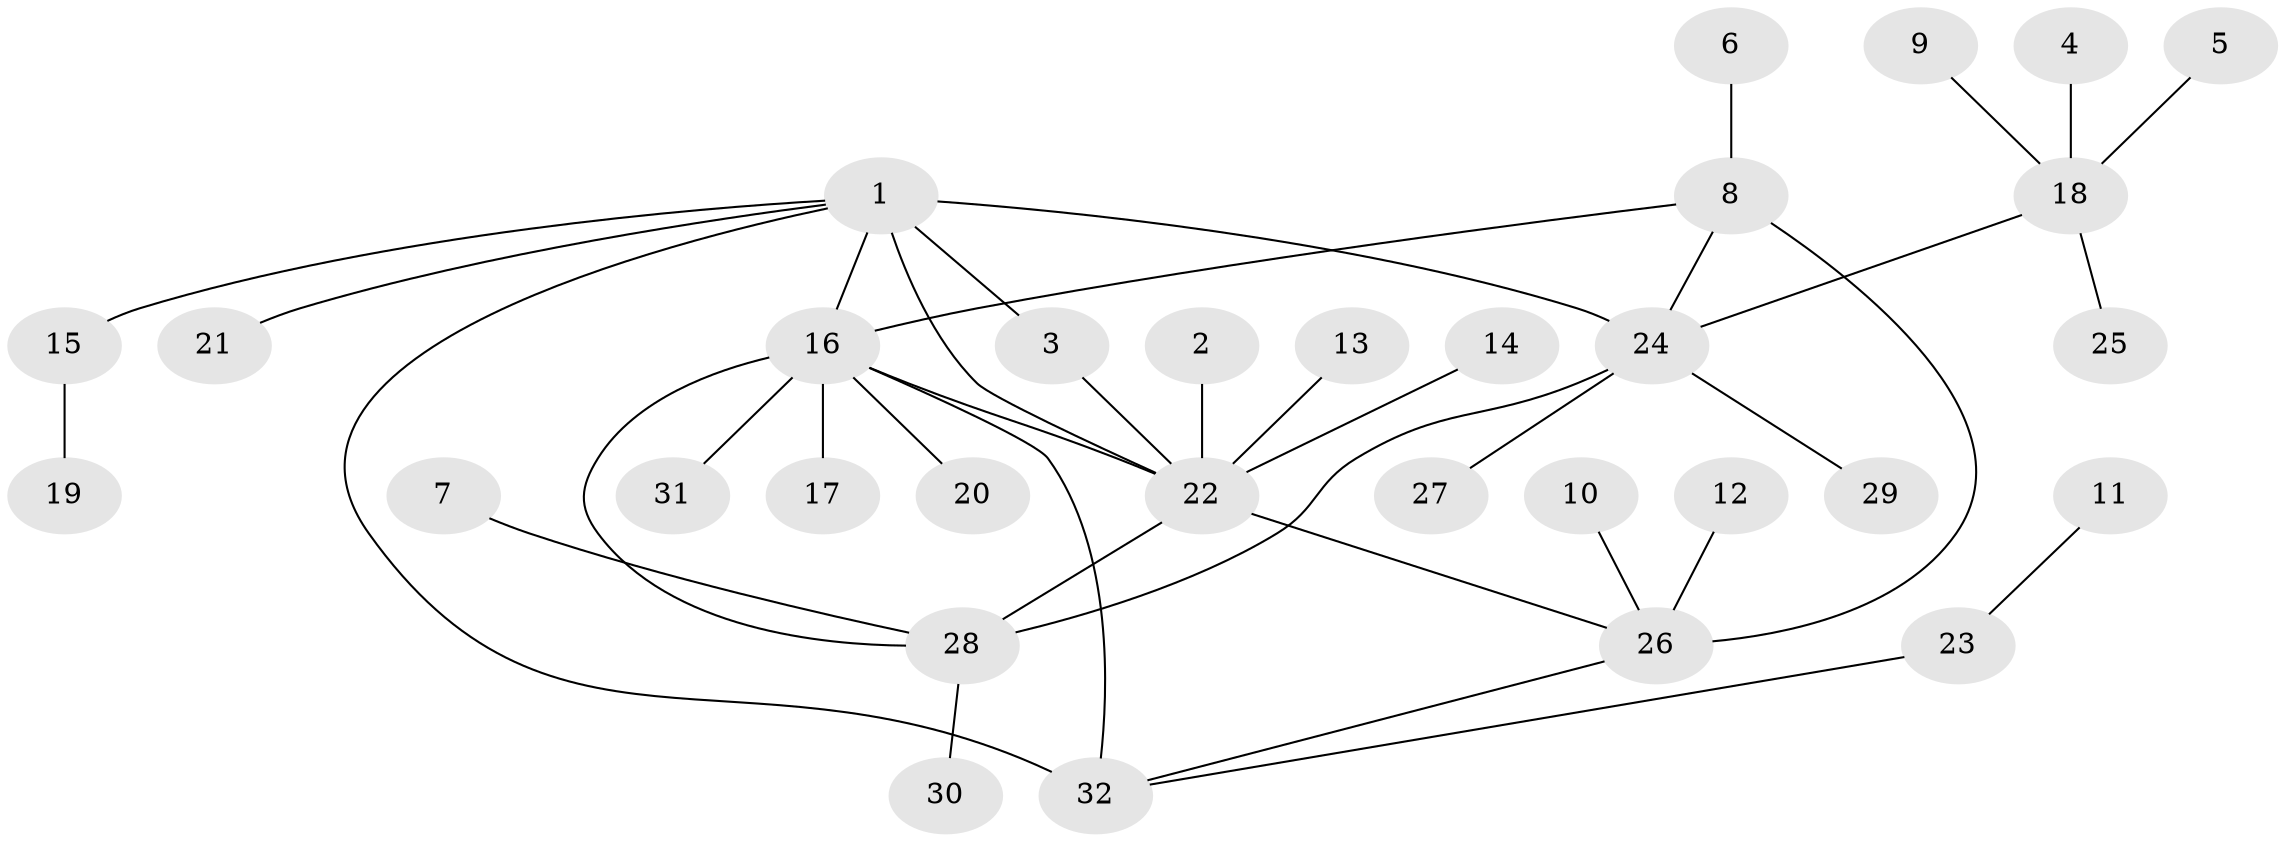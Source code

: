 // original degree distribution, {3: 0.08333333333333333, 6: 0.03333333333333333, 4: 0.08333333333333333, 8: 0.03333333333333333, 7: 0.03333333333333333, 5: 0.05, 10: 0.016666666666666666, 1: 0.5666666666666667, 2: 0.1}
// Generated by graph-tools (version 1.1) at 2025/26/03/09/25 03:26:49]
// undirected, 32 vertices, 39 edges
graph export_dot {
graph [start="1"]
  node [color=gray90,style=filled];
  1;
  2;
  3;
  4;
  5;
  6;
  7;
  8;
  9;
  10;
  11;
  12;
  13;
  14;
  15;
  16;
  17;
  18;
  19;
  20;
  21;
  22;
  23;
  24;
  25;
  26;
  27;
  28;
  29;
  30;
  31;
  32;
  1 -- 3 [weight=1.0];
  1 -- 15 [weight=1.0];
  1 -- 16 [weight=1.0];
  1 -- 21 [weight=1.0];
  1 -- 22 [weight=2.0];
  1 -- 24 [weight=2.0];
  1 -- 32 [weight=2.0];
  2 -- 22 [weight=1.0];
  3 -- 22 [weight=1.0];
  4 -- 18 [weight=1.0];
  5 -- 18 [weight=1.0];
  6 -- 8 [weight=1.0];
  7 -- 28 [weight=1.0];
  8 -- 16 [weight=1.0];
  8 -- 24 [weight=1.0];
  8 -- 26 [weight=2.0];
  9 -- 18 [weight=1.0];
  10 -- 26 [weight=1.0];
  11 -- 23 [weight=1.0];
  12 -- 26 [weight=1.0];
  13 -- 22 [weight=1.0];
  14 -- 22 [weight=2.0];
  15 -- 19 [weight=1.0];
  16 -- 17 [weight=1.0];
  16 -- 20 [weight=1.0];
  16 -- 22 [weight=1.0];
  16 -- 28 [weight=1.0];
  16 -- 31 [weight=1.0];
  16 -- 32 [weight=1.0];
  18 -- 24 [weight=1.0];
  18 -- 25 [weight=1.0];
  22 -- 26 [weight=1.0];
  22 -- 28 [weight=2.0];
  23 -- 32 [weight=1.0];
  24 -- 27 [weight=1.0];
  24 -- 28 [weight=1.0];
  24 -- 29 [weight=1.0];
  26 -- 32 [weight=1.0];
  28 -- 30 [weight=1.0];
}
